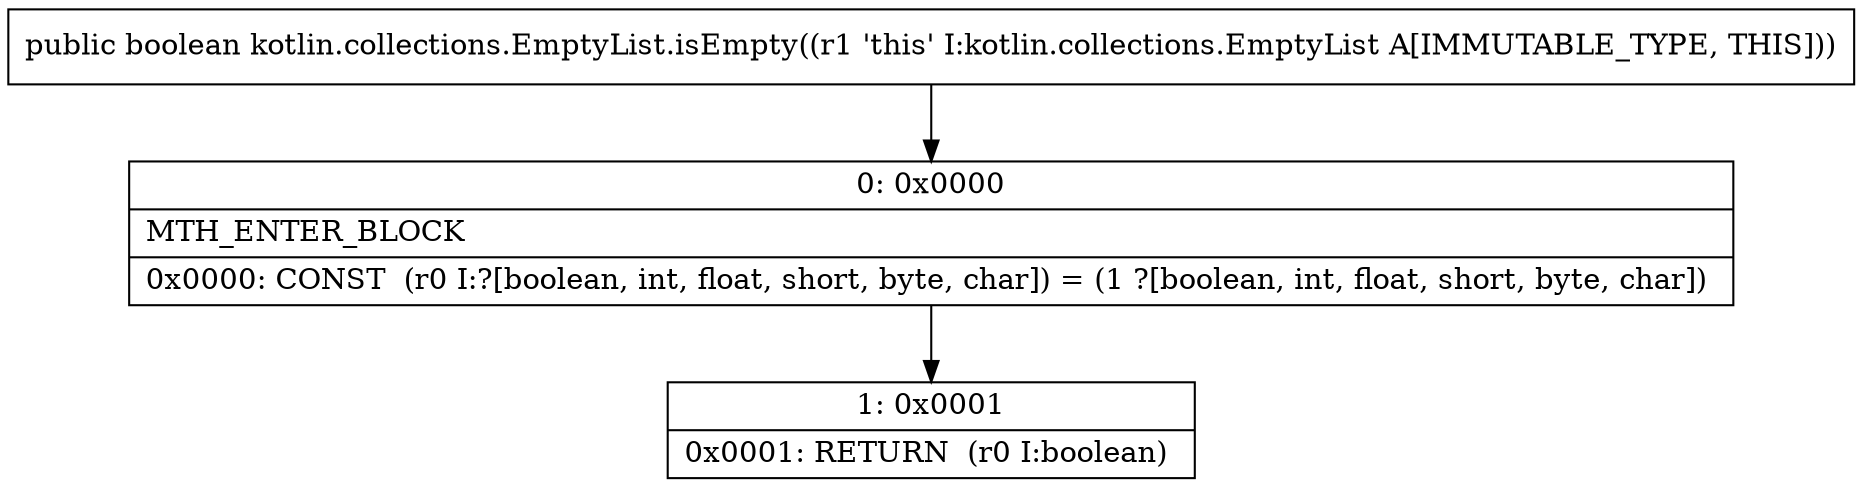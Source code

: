 digraph "CFG forkotlin.collections.EmptyList.isEmpty()Z" {
Node_0 [shape=record,label="{0\:\ 0x0000|MTH_ENTER_BLOCK\l|0x0000: CONST  (r0 I:?[boolean, int, float, short, byte, char]) = (1 ?[boolean, int, float, short, byte, char]) \l}"];
Node_1 [shape=record,label="{1\:\ 0x0001|0x0001: RETURN  (r0 I:boolean) \l}"];
MethodNode[shape=record,label="{public boolean kotlin.collections.EmptyList.isEmpty((r1 'this' I:kotlin.collections.EmptyList A[IMMUTABLE_TYPE, THIS])) }"];
MethodNode -> Node_0;
Node_0 -> Node_1;
}


